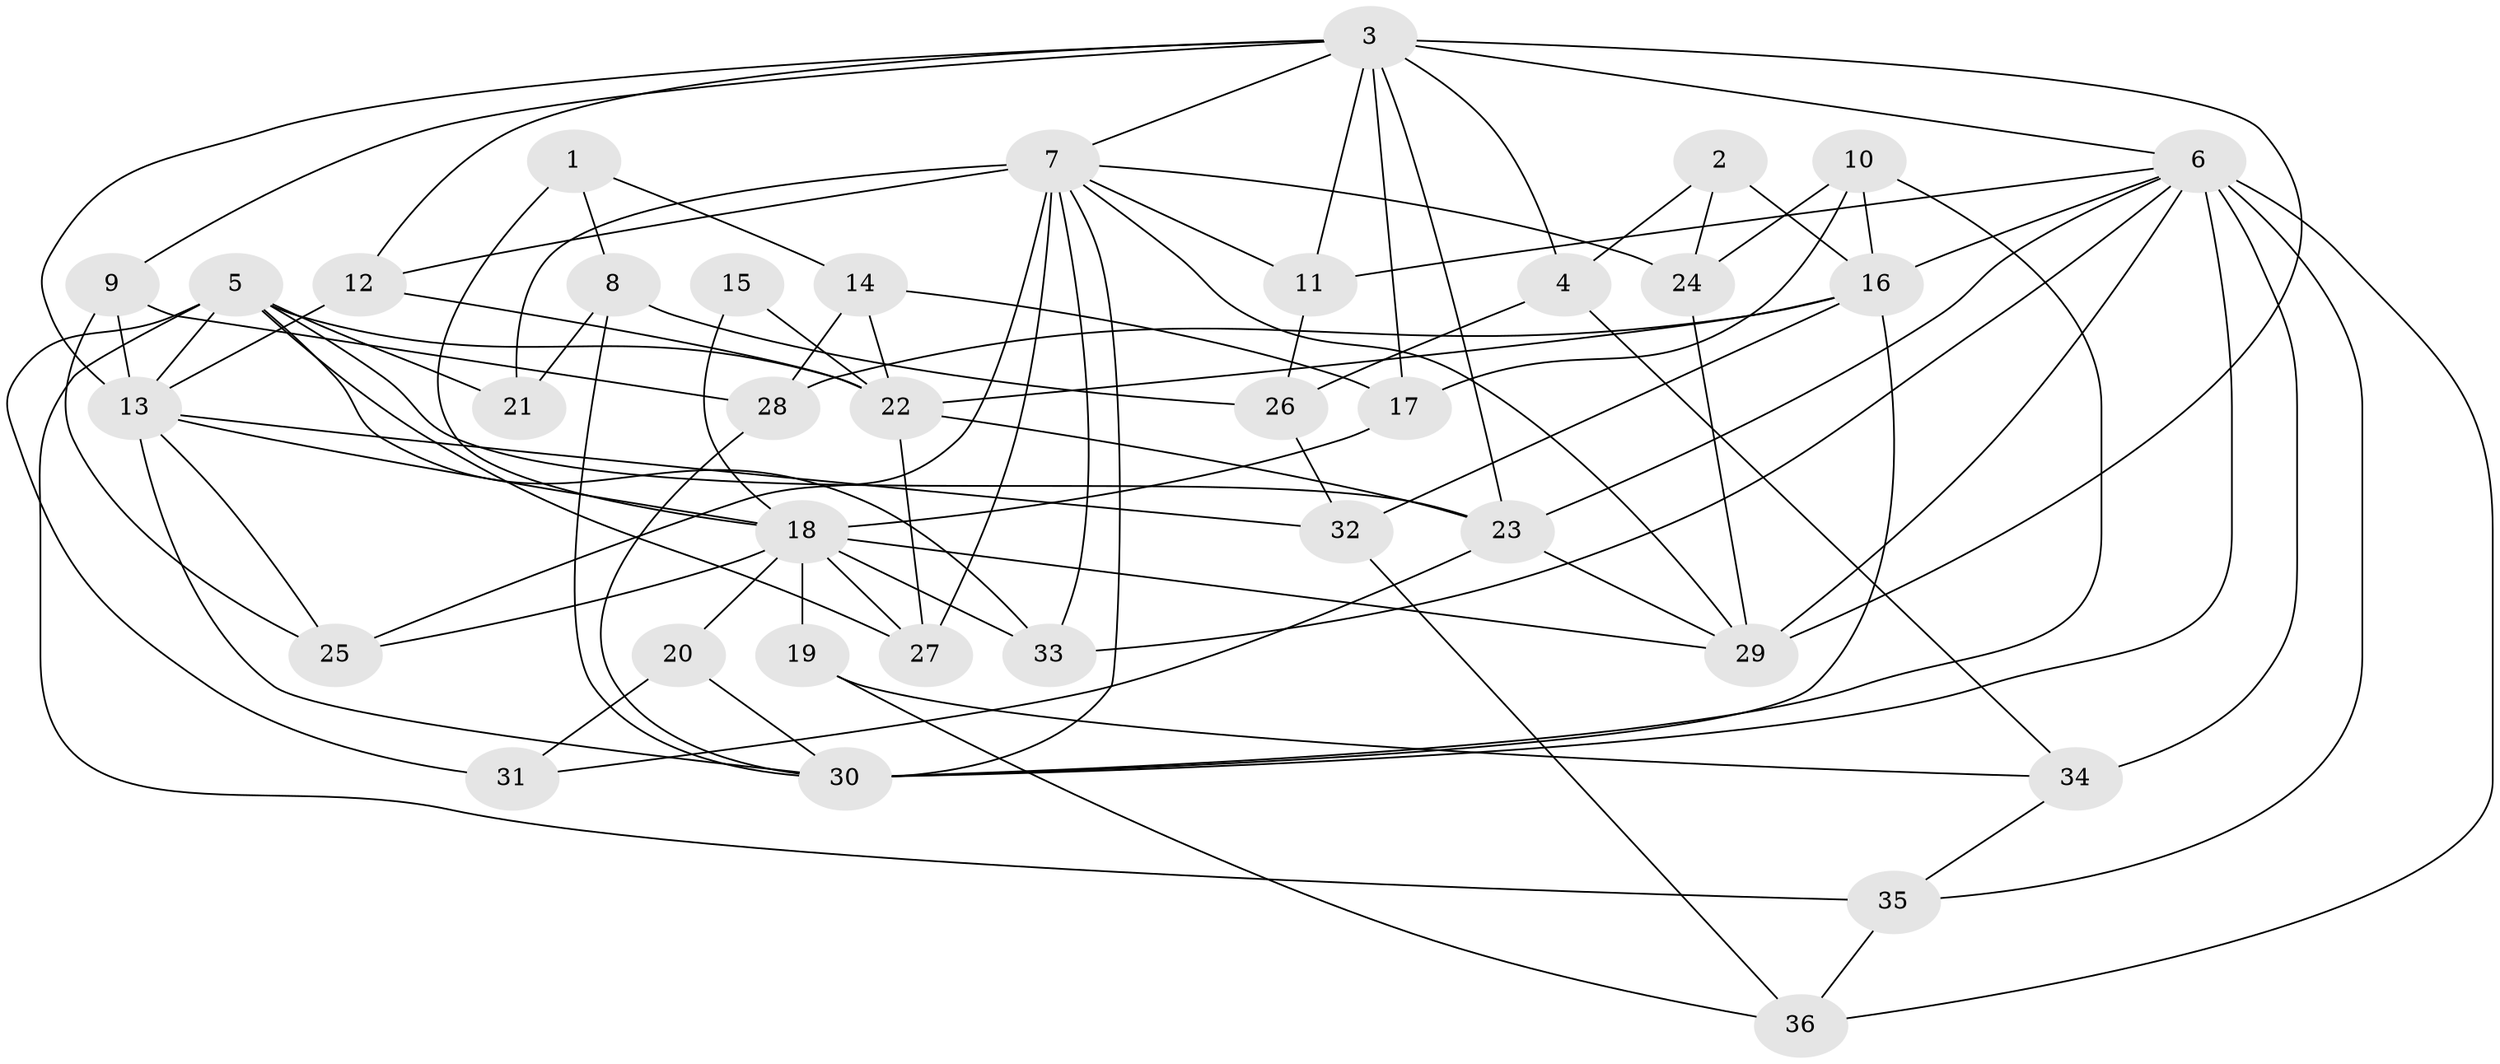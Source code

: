 // original degree distribution, {4: 1.0}
// Generated by graph-tools (version 1.1) at 2025/38/03/09/25 02:38:18]
// undirected, 36 vertices, 91 edges
graph export_dot {
graph [start="1"]
  node [color=gray90,style=filled];
  1;
  2;
  3;
  4;
  5;
  6;
  7;
  8;
  9;
  10;
  11;
  12;
  13;
  14;
  15;
  16;
  17;
  18;
  19;
  20;
  21;
  22;
  23;
  24;
  25;
  26;
  27;
  28;
  29;
  30;
  31;
  32;
  33;
  34;
  35;
  36;
  1 -- 8 [weight=1.0];
  1 -- 14 [weight=1.0];
  1 -- 18 [weight=2.0];
  2 -- 4 [weight=1.0];
  2 -- 16 [weight=2.0];
  2 -- 24 [weight=1.0];
  3 -- 4 [weight=1.0];
  3 -- 6 [weight=1.0];
  3 -- 7 [weight=1.0];
  3 -- 9 [weight=1.0];
  3 -- 11 [weight=1.0];
  3 -- 12 [weight=1.0];
  3 -- 13 [weight=1.0];
  3 -- 17 [weight=1.0];
  3 -- 23 [weight=1.0];
  3 -- 29 [weight=1.0];
  4 -- 26 [weight=1.0];
  4 -- 34 [weight=1.0];
  5 -- 13 [weight=2.0];
  5 -- 21 [weight=2.0];
  5 -- 22 [weight=2.0];
  5 -- 23 [weight=1.0];
  5 -- 27 [weight=1.0];
  5 -- 31 [weight=2.0];
  5 -- 33 [weight=1.0];
  5 -- 35 [weight=1.0];
  6 -- 11 [weight=1.0];
  6 -- 16 [weight=1.0];
  6 -- 23 [weight=1.0];
  6 -- 29 [weight=1.0];
  6 -- 30 [weight=3.0];
  6 -- 33 [weight=1.0];
  6 -- 34 [weight=1.0];
  6 -- 35 [weight=1.0];
  6 -- 36 [weight=1.0];
  7 -- 11 [weight=1.0];
  7 -- 12 [weight=3.0];
  7 -- 21 [weight=1.0];
  7 -- 24 [weight=1.0];
  7 -- 25 [weight=1.0];
  7 -- 27 [weight=1.0];
  7 -- 29 [weight=1.0];
  7 -- 30 [weight=1.0];
  7 -- 33 [weight=1.0];
  8 -- 21 [weight=1.0];
  8 -- 26 [weight=1.0];
  8 -- 30 [weight=1.0];
  9 -- 13 [weight=1.0];
  9 -- 25 [weight=1.0];
  9 -- 28 [weight=1.0];
  10 -- 16 [weight=1.0];
  10 -- 17 [weight=1.0];
  10 -- 24 [weight=1.0];
  10 -- 30 [weight=1.0];
  11 -- 26 [weight=1.0];
  12 -- 13 [weight=1.0];
  12 -- 22 [weight=1.0];
  13 -- 18 [weight=1.0];
  13 -- 25 [weight=1.0];
  13 -- 30 [weight=2.0];
  13 -- 32 [weight=1.0];
  14 -- 17 [weight=1.0];
  14 -- 22 [weight=1.0];
  14 -- 28 [weight=1.0];
  15 -- 18 [weight=1.0];
  15 -- 22 [weight=3.0];
  16 -- 22 [weight=1.0];
  16 -- 28 [weight=1.0];
  16 -- 30 [weight=1.0];
  16 -- 32 [weight=1.0];
  17 -- 18 [weight=1.0];
  18 -- 19 [weight=2.0];
  18 -- 20 [weight=1.0];
  18 -- 25 [weight=1.0];
  18 -- 27 [weight=1.0];
  18 -- 29 [weight=1.0];
  18 -- 33 [weight=1.0];
  19 -- 34 [weight=1.0];
  19 -- 36 [weight=1.0];
  20 -- 30 [weight=2.0];
  20 -- 31 [weight=1.0];
  22 -- 23 [weight=1.0];
  22 -- 27 [weight=1.0];
  23 -- 29 [weight=1.0];
  23 -- 31 [weight=1.0];
  24 -- 29 [weight=1.0];
  26 -- 32 [weight=1.0];
  28 -- 30 [weight=1.0];
  32 -- 36 [weight=1.0];
  34 -- 35 [weight=1.0];
  35 -- 36 [weight=1.0];
}
